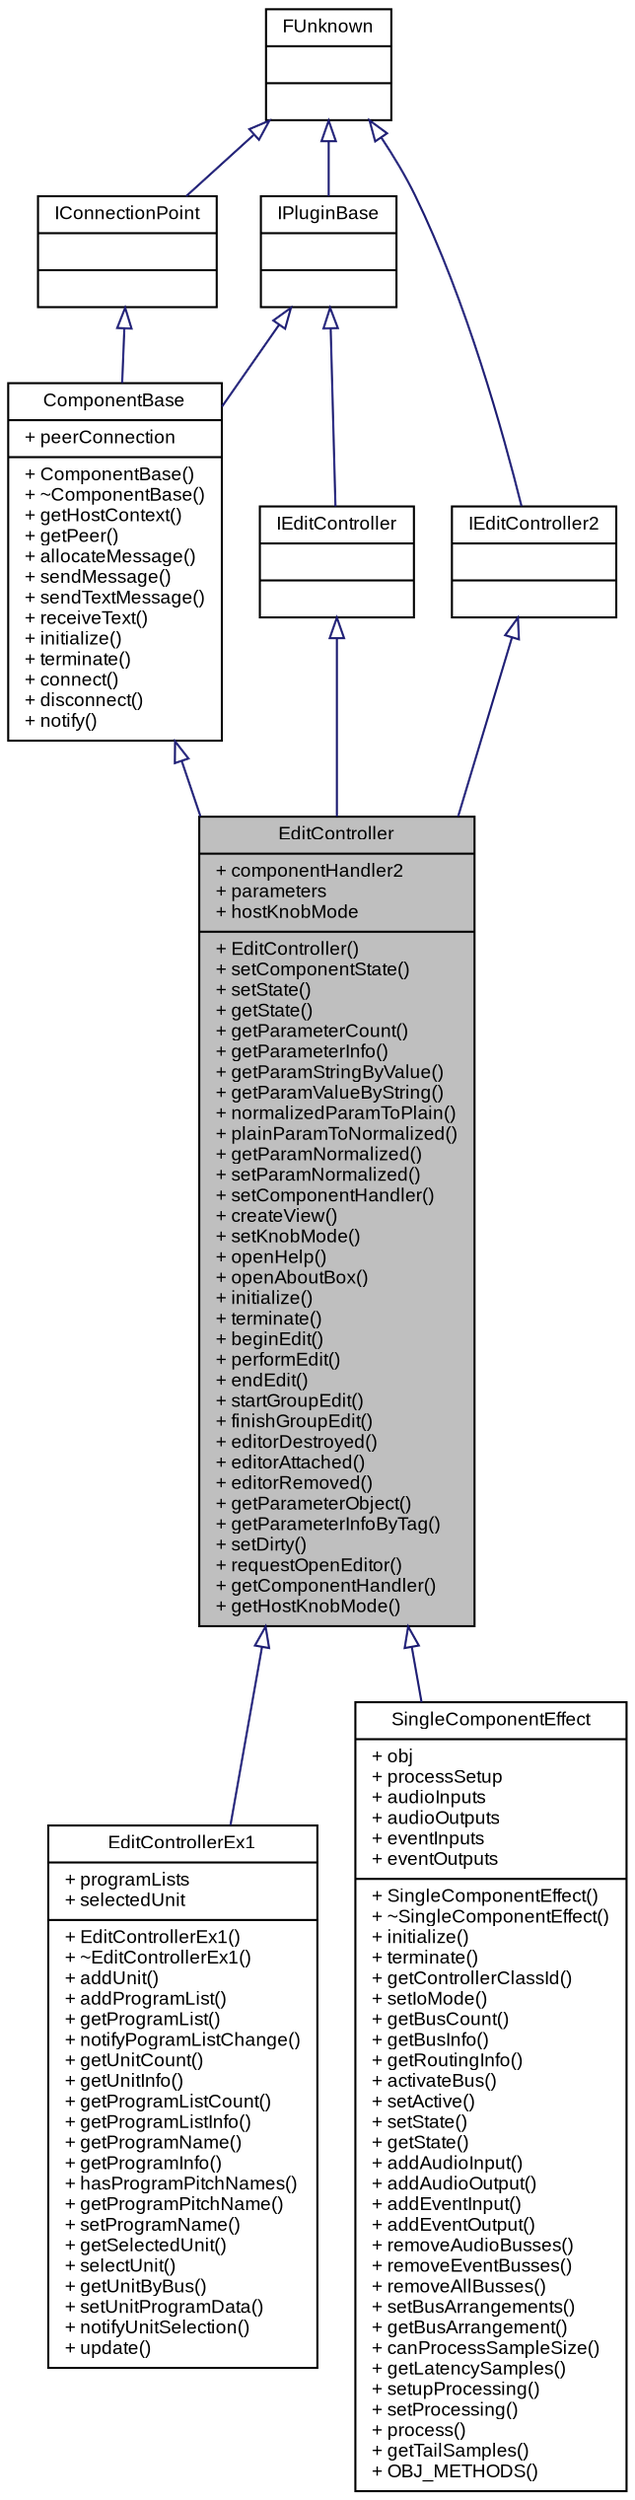 digraph G
{
  bgcolor="transparent";
  edge [fontname="Arial",fontsize="9",labelfontname="Arial",labelfontsize="9"];
  node [fontname="Arial",fontsize="9",shape=record];
  Node1 [label="{EditController\n|+ componentHandler2\l+ parameters\l+ hostKnobMode\l|+ EditController()\l+ setComponentState()\l+ setState()\l+ getState()\l+ getParameterCount()\l+ getParameterInfo()\l+ getParamStringByValue()\l+ getParamValueByString()\l+ normalizedParamToPlain()\l+ plainParamToNormalized()\l+ getParamNormalized()\l+ setParamNormalized()\l+ setComponentHandler()\l+ createView()\l+ setKnobMode()\l+ openHelp()\l+ openAboutBox()\l+ initialize()\l+ terminate()\l+ beginEdit()\l+ performEdit()\l+ endEdit()\l+ startGroupEdit()\l+ finishGroupEdit()\l+ editorDestroyed()\l+ editorAttached()\l+ editorRemoved()\l+ getParameterObject()\l+ getParameterInfoByTag()\l+ setDirty()\l+ requestOpenEditor()\l+ getComponentHandler()\l+ getHostKnobMode()\l}",height=0.2,width=0.4,color="black", fillcolor="grey75", style="filled" fontcolor="black"];
  Node2 -> Node1 [dir=back,color="midnightblue",fontsize="9",style="solid",arrowtail="empty",fontname="Arial"];
  Node2 [label="{ComponentBase\n|+ peerConnection\l|+ ComponentBase()\l+ ~ComponentBase()\l+ getHostContext()\l+ getPeer()\l+ allocateMessage()\l+ sendMessage()\l+ sendTextMessage()\l+ receiveText()\l+ initialize()\l+ terminate()\l+ connect()\l+ disconnect()\l+ notify()\l}",height=0.2,width=0.4,color="black",URL="$classSteinberg_1_1Vst_1_1ComponentBase.html",tooltip="Base class for VST 3 Component and Edit Controller."];
  Node3 -> Node2 [dir=back,color="midnightblue",fontsize="9",style="solid",arrowtail="empty",fontname="Arial"];
  Node3 [label="{IPluginBase\n||}",height=0.2,width=0.4,color="black",URL="base.tag$classSteinberg_1_1IPluginBase.html"];
  Node4 -> Node3 [dir=back,color="midnightblue",fontsize="9",style="solid",arrowtail="empty",fontname="Arial"];
  Node4 [label="{FUnknown\n||}",height=0.2,width=0.4,color="black",URL="base.tag$classSteinberg_1_1FUnknown.html"];
  Node5 -> Node2 [dir=back,color="midnightblue",fontsize="9",style="solid",arrowtail="empty",fontname="Arial"];
  Node5 [label="{IConnectionPoint\n||}",height=0.2,width=0.4,color="black",URL="vstinterfaces.tag$classSteinberg_1_1Vst_1_1IConnectionPoint.html"];
  Node4 -> Node5 [dir=back,color="midnightblue",fontsize="9",style="solid",arrowtail="empty",fontname="Arial"];
  Node6 -> Node1 [dir=back,color="midnightblue",fontsize="9",style="solid",arrowtail="empty",fontname="Arial"];
  Node6 [label="{IEditController\n||}",height=0.2,width=0.4,color="black",URL="vstinterfaces.tag$classSteinberg_1_1Vst_1_1IEditController.html"];
  Node3 -> Node6 [dir=back,color="midnightblue",fontsize="9",style="solid",arrowtail="empty",fontname="Arial"];
  Node7 -> Node1 [dir=back,color="midnightblue",fontsize="9",style="solid",arrowtail="empty",fontname="Arial"];
  Node7 [label="{IEditController2\n||}",height=0.2,width=0.4,color="black",URL="vstinterfaces.tag$classSteinberg_1_1Vst_1_1IEditController2.html"];
  Node4 -> Node7 [dir=back,color="midnightblue",fontsize="9",style="solid",arrowtail="empty",fontname="Arial"];
  Node1 -> Node8 [dir=back,color="midnightblue",fontsize="9",style="solid",arrowtail="empty",fontname="Arial"];
  Node8 [label="{EditControllerEx1\n|+ programLists\l+ selectedUnit\l|+ EditControllerEx1()\l+ ~EditControllerEx1()\l+ addUnit()\l+ addProgramList()\l+ getProgramList()\l+ notifyPogramListChange()\l+ getUnitCount()\l+ getUnitInfo()\l+ getProgramListCount()\l+ getProgramListInfo()\l+ getProgramName()\l+ getProgramInfo()\l+ hasProgramPitchNames()\l+ getProgramPitchName()\l+ setProgramName()\l+ getSelectedUnit()\l+ selectUnit()\l+ getUnitByBus()\l+ setUnitProgramData()\l+ notifyUnitSelection()\l+ update()\l}",height=0.2,width=0.4,color="black",URL="$classSteinberg_1_1Vst_1_1EditControllerEx1.html",tooltip="Advanced implementation (support IUnitInfo) for a VST 3 edit controller."];
  Node1 -> Node9 [dir=back,color="midnightblue",fontsize="9",style="solid",arrowtail="empty",fontname="Arial"];
  Node9 [label="{SingleComponentEffect\n|+ obj\l+ processSetup\l+ audioInputs\l+ audioOutputs\l+ eventInputs\l+ eventOutputs\l|+ SingleComponentEffect()\l+ ~SingleComponentEffect()\l+ initialize()\l+ terminate()\l+ getControllerClassId()\l+ setIoMode()\l+ getBusCount()\l+ getBusInfo()\l+ getRoutingInfo()\l+ activateBus()\l+ setActive()\l+ setState()\l+ getState()\l+ addAudioInput()\l+ addAudioOutput()\l+ addEventInput()\l+ addEventOutput()\l+ removeAudioBusses()\l+ removeEventBusses()\l+ removeAllBusses()\l+ setBusArrangements()\l+ getBusArrangement()\l+ canProcessSampleSize()\l+ getLatencySamples()\l+ setupProcessing()\l+ setProcessing()\l+ process()\l+ getTailSamples()\l+ OBJ_METHODS()\l}",height=0.2,width=0.4,color="black",URL="$classSteinberg_1_1Vst_1_1SingleComponentEffect.html",tooltip="Default implementation for a non-distributable Plug-in that combines processor and..."];
}
